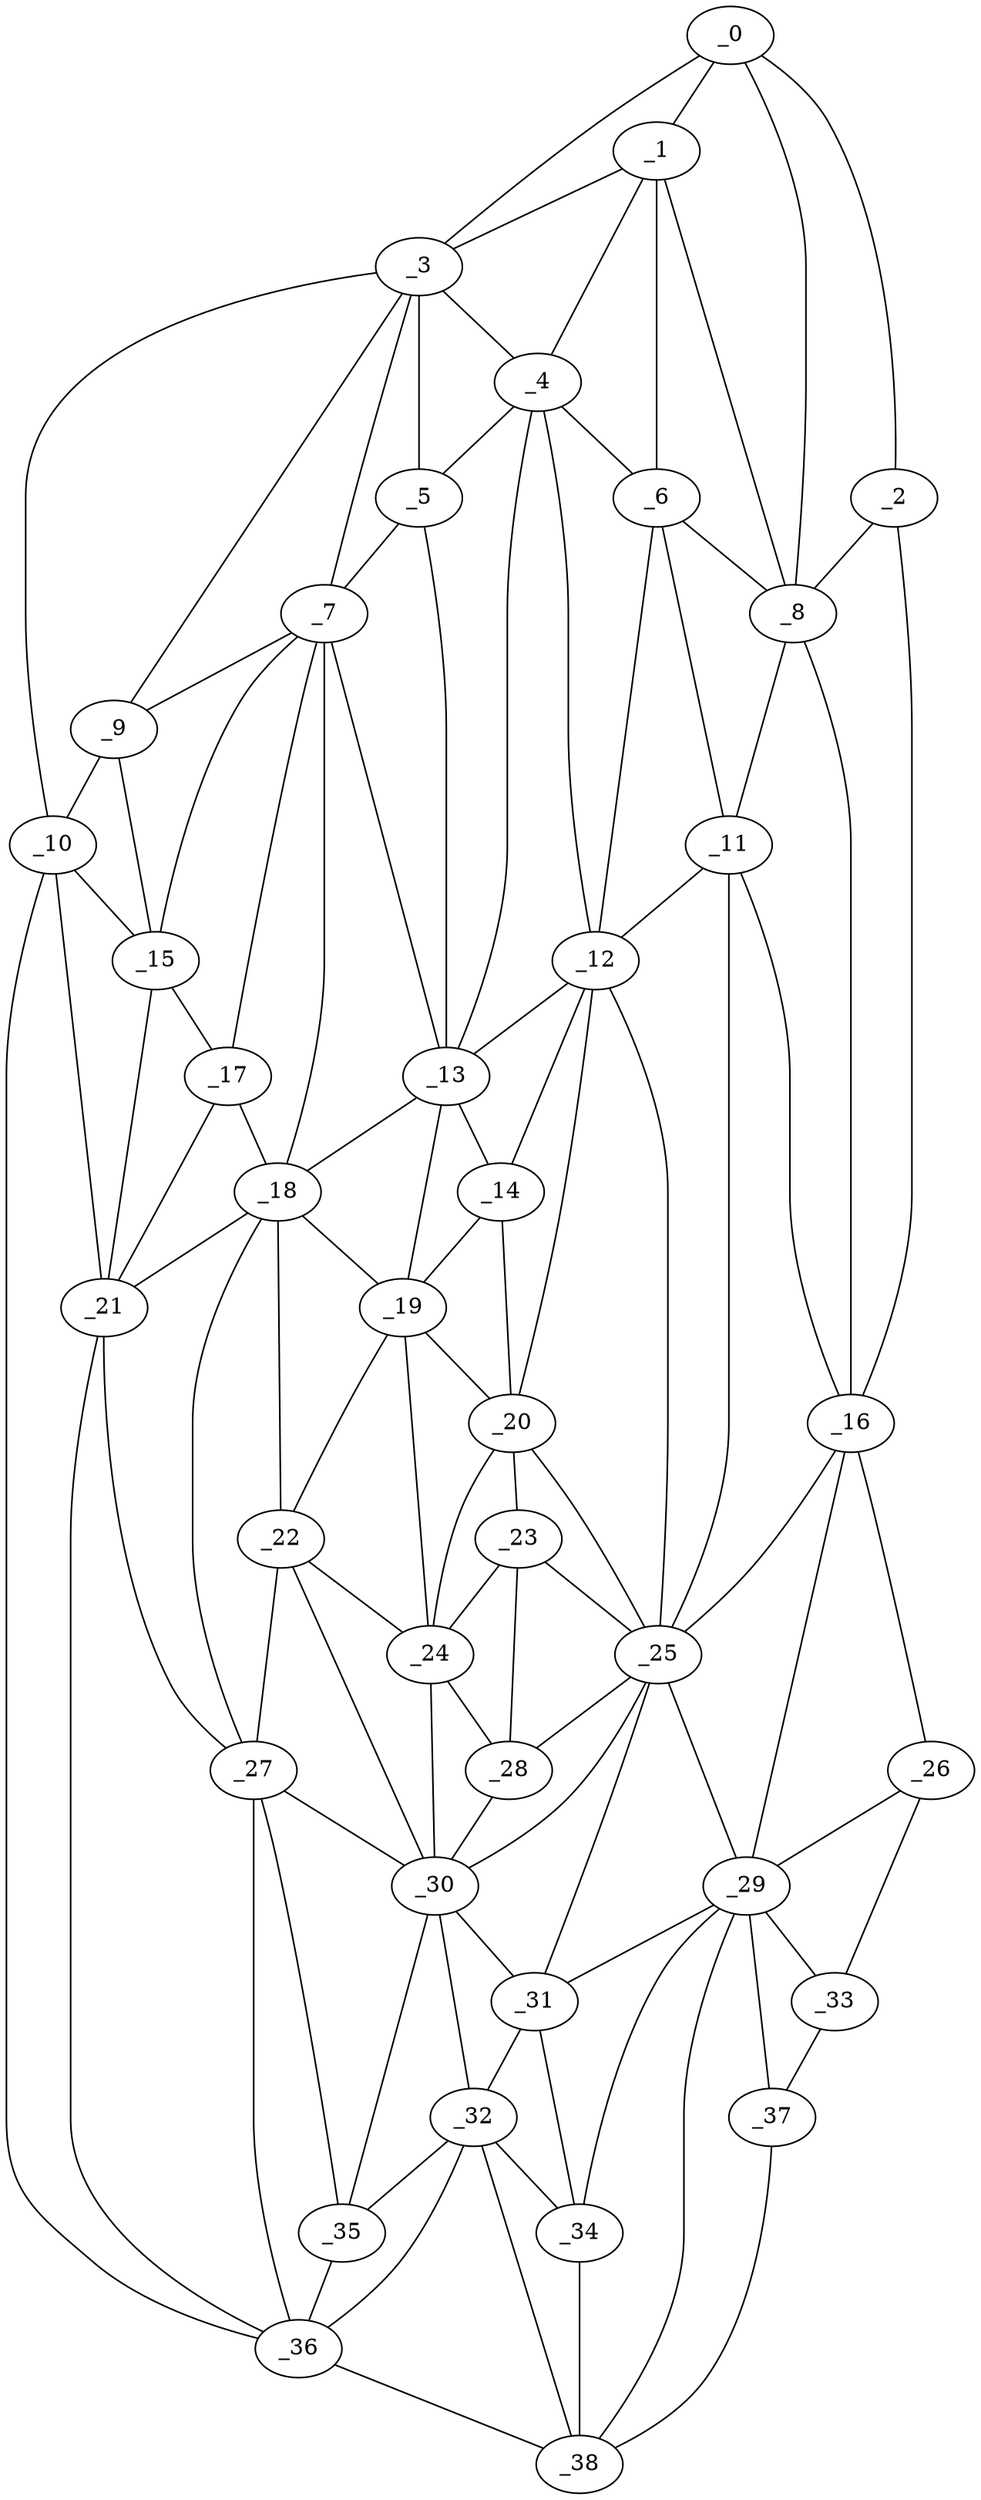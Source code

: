 graph "obj39__315.gxl" {
	_0	 [x=12,
		y=39];
	_1	 [x=14,
		y=46];
	_0 -- _1	 [valence=1];
	_2	 [x=15,
		y=24];
	_0 -- _2	 [valence=1];
	_3	 [x=18,
		y=90];
	_0 -- _3	 [valence=1];
	_8	 [x=45,
		y=36];
	_0 -- _8	 [valence=2];
	_1 -- _3	 [valence=1];
	_4	 [x=39,
		y=65];
	_1 -- _4	 [valence=2];
	_6	 [x=43,
		y=58];
	_1 -- _6	 [valence=1];
	_1 -- _8	 [valence=2];
	_2 -- _8	 [valence=1];
	_16	 [x=64,
		y=8];
	_2 -- _16	 [valence=1];
	_3 -- _4	 [valence=2];
	_5	 [x=39,
		y=71];
	_3 -- _5	 [valence=1];
	_7	 [x=44,
		y=81];
	_3 -- _7	 [valence=2];
	_9	 [x=48,
		y=119];
	_3 -- _9	 [valence=2];
	_10	 [x=49,
		y=125];
	_3 -- _10	 [valence=1];
	_4 -- _5	 [valence=1];
	_4 -- _6	 [valence=1];
	_12	 [x=57,
		y=59];
	_4 -- _12	 [valence=2];
	_13	 [x=60,
		y=73];
	_4 -- _13	 [valence=2];
	_5 -- _7	 [valence=2];
	_5 -- _13	 [valence=2];
	_6 -- _8	 [valence=2];
	_11	 [x=54,
		y=40];
	_6 -- _11	 [valence=2];
	_6 -- _12	 [valence=1];
	_7 -- _9	 [valence=2];
	_7 -- _13	 [valence=2];
	_15	 [x=62,
		y=112];
	_7 -- _15	 [valence=2];
	_17	 [x=68,
		y=105];
	_7 -- _17	 [valence=1];
	_18	 [x=69,
		y=88];
	_7 -- _18	 [valence=2];
	_8 -- _11	 [valence=1];
	_8 -- _16	 [valence=2];
	_9 -- _10	 [valence=2];
	_9 -- _15	 [valence=2];
	_10 -- _15	 [valence=1];
	_21	 [x=74,
		y=106];
	_10 -- _21	 [valence=1];
	_36	 [x=116,
		y=100];
	_10 -- _36	 [valence=1];
	_11 -- _12	 [valence=1];
	_11 -- _16	 [valence=1];
	_25	 [x=82,
		y=51];
	_11 -- _25	 [valence=2];
	_12 -- _13	 [valence=1];
	_14	 [x=62,
		y=67];
	_12 -- _14	 [valence=2];
	_20	 [x=74,
		y=64];
	_12 -- _20	 [valence=2];
	_12 -- _25	 [valence=2];
	_13 -- _14	 [valence=2];
	_13 -- _18	 [valence=2];
	_19	 [x=72,
		y=70];
	_13 -- _19	 [valence=2];
	_14 -- _19	 [valence=2];
	_14 -- _20	 [valence=2];
	_15 -- _17	 [valence=2];
	_15 -- _21	 [valence=2];
	_16 -- _25	 [valence=2];
	_26	 [x=84,
		y=2];
	_16 -- _26	 [valence=1];
	_29	 [x=100,
		y=24];
	_16 -- _29	 [valence=1];
	_17 -- _18	 [valence=2];
	_17 -- _21	 [valence=1];
	_18 -- _19	 [valence=2];
	_18 -- _21	 [valence=2];
	_22	 [x=77,
		y=84];
	_18 -- _22	 [valence=1];
	_27	 [x=86,
		y=98];
	_18 -- _27	 [valence=2];
	_19 -- _20	 [valence=2];
	_19 -- _22	 [valence=2];
	_24	 [x=80,
		y=67];
	_19 -- _24	 [valence=2];
	_23	 [x=80,
		y=62];
	_20 -- _23	 [valence=1];
	_20 -- _24	 [valence=2];
	_20 -- _25	 [valence=1];
	_21 -- _27	 [valence=2];
	_21 -- _36	 [valence=2];
	_22 -- _24	 [valence=2];
	_22 -- _27	 [valence=2];
	_30	 [x=103,
		y=58];
	_22 -- _30	 [valence=2];
	_23 -- _24	 [valence=1];
	_23 -- _25	 [valence=2];
	_28	 [x=89,
		y=58];
	_23 -- _28	 [valence=2];
	_24 -- _28	 [valence=2];
	_24 -- _30	 [valence=1];
	_25 -- _28	 [valence=2];
	_25 -- _29	 [valence=2];
	_25 -- _30	 [valence=2];
	_31	 [x=112,
		y=50];
	_25 -- _31	 [valence=2];
	_26 -- _29	 [valence=2];
	_33	 [x=113,
		y=11];
	_26 -- _33	 [valence=1];
	_27 -- _30	 [valence=1];
	_35	 [x=115,
		y=96];
	_27 -- _35	 [valence=2];
	_27 -- _36	 [valence=1];
	_28 -- _30	 [valence=2];
	_29 -- _31	 [valence=1];
	_29 -- _33	 [valence=1];
	_34	 [x=115,
		y=33];
	_29 -- _34	 [valence=2];
	_37	 [x=117,
		y=16];
	_29 -- _37	 [valence=2];
	_38	 [x=117,
		y=27];
	_29 -- _38	 [valence=1];
	_30 -- _31	 [valence=2];
	_32	 [x=112,
		y=57];
	_30 -- _32	 [valence=2];
	_30 -- _35	 [valence=2];
	_31 -- _32	 [valence=2];
	_31 -- _34	 [valence=2];
	_32 -- _34	 [valence=2];
	_32 -- _35	 [valence=2];
	_32 -- _36	 [valence=2];
	_32 -- _38	 [valence=2];
	_33 -- _37	 [valence=1];
	_34 -- _38	 [valence=2];
	_35 -- _36	 [valence=2];
	_36 -- _38	 [valence=1];
	_37 -- _38	 [valence=1];
}
